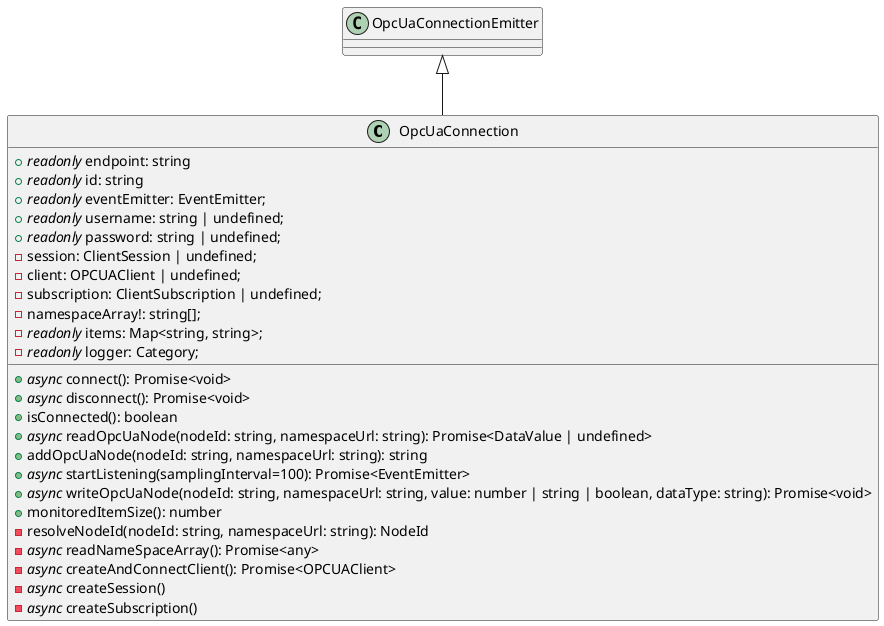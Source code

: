 @startuml
'https://plantuml.com/class-diagram

class OpcUaConnection{
	+ //readonly// endpoint: string
	+ //readonly// id: string
	+ //readonly// eventEmitter: EventEmitter;
	+ //readonly// username: string | undefined;
    + //readonly// password: string | undefined;
	- session: ClientSession | undefined;
	- client: OPCUAClient | undefined;
	- subscription: ClientSubscription | undefined;
	- namespaceArray!: string[];
	- //readonly// items: Map<string, string>;
	- //readonly// logger: Category;

	+ //async// connect(): Promise<void>
    + //async// disconnect(): Promise<void>
    + isConnected(): boolean
    + //async// readOpcUaNode(nodeId: string, namespaceUrl: string): Promise<DataValue | undefined>
    + addOpcUaNode(nodeId: string, namespaceUrl: string): string
    + //async// startListening(samplingInterval=100): Promise<EventEmitter>
    + //async// writeOpcUaNode(nodeId: string, namespaceUrl: string, value: number | string | boolean, dataType: string): Promise<void>
    + monitoredItemSize(): number
    - resolveNodeId(nodeId: string, namespaceUrl: string): NodeId
    - //async// readNameSpaceArray(): Promise<any>
    - //async// createAndConnectClient(): Promise<OPCUAClient>
    - //async// createSession()
    - //async// createSubscription()
}
OpcUaConnectionEmitter <|-- OpcUaConnection

@enduml

